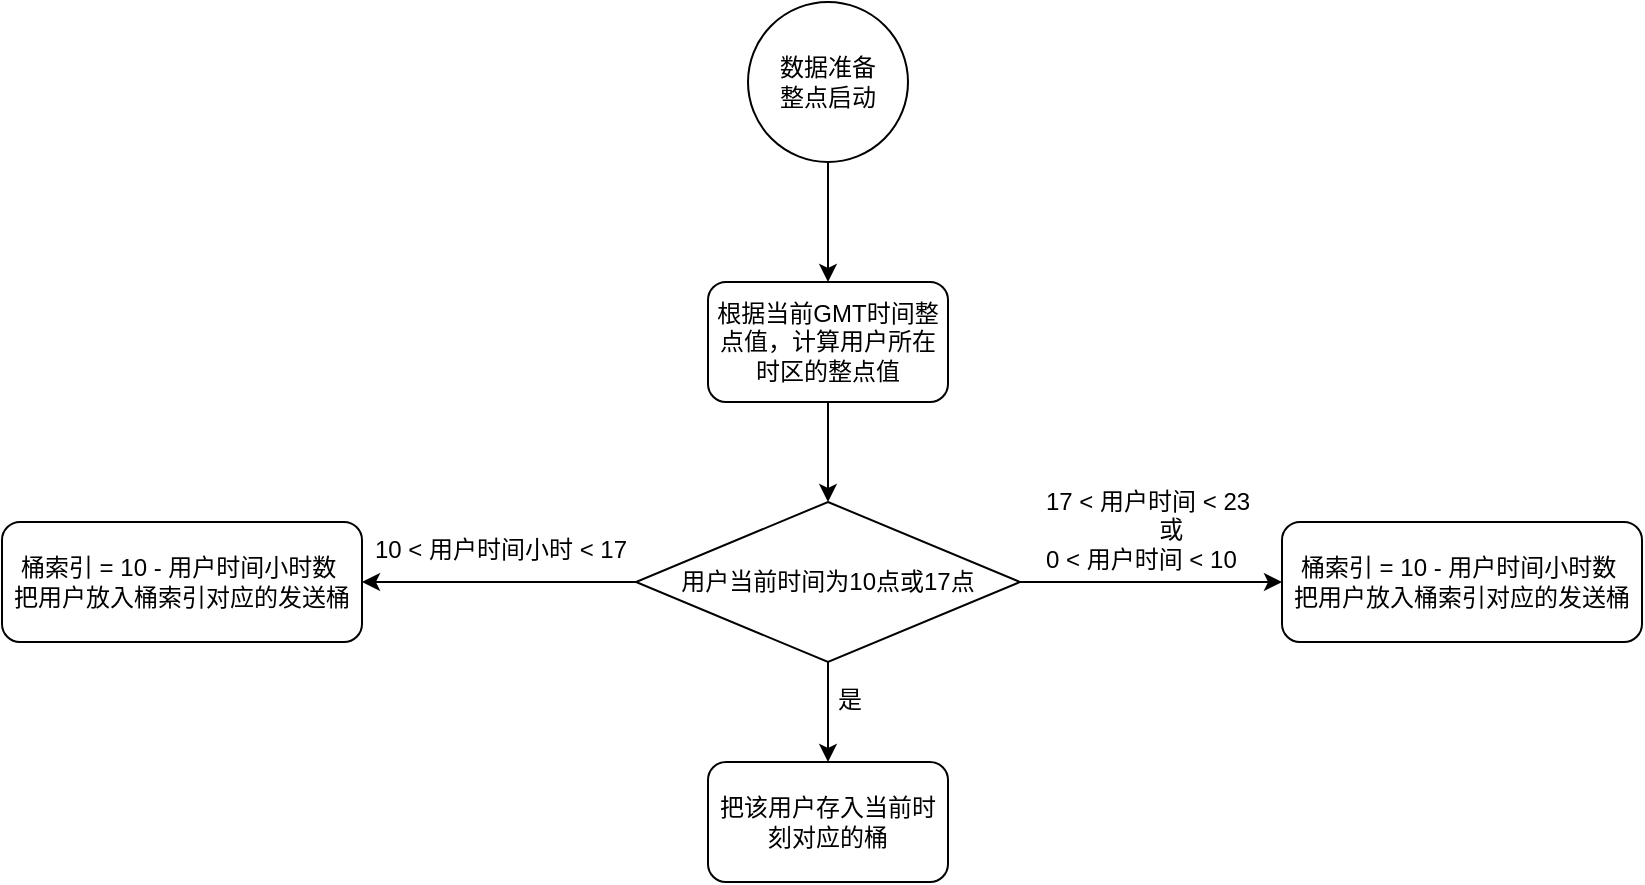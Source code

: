 <mxfile version="11.0.9" type="github"><diagram id="luYavWk2vFLlbANo2eSr" name="Page-1"><mxGraphModel dx="1550" dy="875" grid="1" gridSize="10" guides="1" tooltips="1" connect="1" arrows="1" fold="1" page="1" pageScale="1" pageWidth="827" pageHeight="1169" math="0" shadow="0"><root><mxCell id="0"/><mxCell id="1" parent="0"/><mxCell id="f2pZ-z5tXcND2a6sG-jf-1" value="根据当前GMT时间整点值，计算用户所在时区的整点值" style="rounded=1;whiteSpace=wrap;html=1;" vertex="1" parent="1"><mxGeometry x="353" y="270" width="120" height="60" as="geometry"/></mxCell><mxCell id="f2pZ-z5tXcND2a6sG-jf-4" value="" style="edgeStyle=orthogonalEdgeStyle;rounded=0;orthogonalLoop=1;jettySize=auto;html=1;exitX=0.5;exitY=1;exitDx=0;exitDy=0;" edge="1" parent="1" source="f2pZ-z5tXcND2a6sG-jf-1" target="f2pZ-z5tXcND2a6sG-jf-3"><mxGeometry relative="1" as="geometry"><mxPoint x="725.5" y="380" as="sourcePoint"/></mxGeometry></mxCell><mxCell id="f2pZ-z5tXcND2a6sG-jf-7" value="" style="edgeStyle=orthogonalEdgeStyle;rounded=0;orthogonalLoop=1;jettySize=auto;html=1;" edge="1" parent="1" source="f2pZ-z5tXcND2a6sG-jf-3" target="f2pZ-z5tXcND2a6sG-jf-6"><mxGeometry relative="1" as="geometry"/></mxCell><mxCell id="f2pZ-z5tXcND2a6sG-jf-12" value="" style="edgeStyle=orthogonalEdgeStyle;rounded=0;orthogonalLoop=1;jettySize=auto;html=1;" edge="1" parent="1" source="f2pZ-z5tXcND2a6sG-jf-3" target="f2pZ-z5tXcND2a6sG-jf-10"><mxGeometry relative="1" as="geometry"><mxPoint x="237" y="420" as="targetPoint"/></mxGeometry></mxCell><mxCell id="f2pZ-z5tXcND2a6sG-jf-13" value="10 &amp;lt; 用户时间小时 &amp;lt; 17" style="text;html=1;resizable=0;points=[];align=center;verticalAlign=middle;labelBackgroundColor=#ffffff;" vertex="1" connectable="0" parent="f2pZ-z5tXcND2a6sG-jf-12"><mxGeometry x="-0.197" y="3" relative="1" as="geometry"><mxPoint x="-13.5" y="-19" as="offset"/></mxGeometry></mxCell><mxCell id="f2pZ-z5tXcND2a6sG-jf-17" value="" style="edgeStyle=orthogonalEdgeStyle;rounded=0;orthogonalLoop=1;jettySize=auto;html=1;entryX=0;entryY=0.5;entryDx=0;entryDy=0;" edge="1" parent="1" source="f2pZ-z5tXcND2a6sG-jf-3" target="f2pZ-z5tXcND2a6sG-jf-18"><mxGeometry relative="1" as="geometry"><mxPoint x="589" y="420" as="targetPoint"/></mxGeometry></mxCell><mxCell id="f2pZ-z5tXcND2a6sG-jf-3" value="用户当前时间为10点或17点" style="rhombus;whiteSpace=wrap;html=1;" vertex="1" parent="1"><mxGeometry x="317" y="380" width="192" height="80" as="geometry"/></mxCell><mxCell id="f2pZ-z5tXcND2a6sG-jf-6" value="把该用户存入当前时刻对应的桶" style="rounded=1;whiteSpace=wrap;html=1;" vertex="1" parent="1"><mxGeometry x="353" y="510" width="120" height="60" as="geometry"/></mxCell><mxCell id="f2pZ-z5tXcND2a6sG-jf-9" value="" style="edgeStyle=orthogonalEdgeStyle;rounded=0;orthogonalLoop=1;jettySize=auto;html=1;" edge="1" parent="1" source="f2pZ-z5tXcND2a6sG-jf-8" target="f2pZ-z5tXcND2a6sG-jf-1"><mxGeometry relative="1" as="geometry"/></mxCell><mxCell id="f2pZ-z5tXcND2a6sG-jf-8" value="数据准备&lt;br&gt;整点启动" style="ellipse;whiteSpace=wrap;html=1;aspect=fixed;" vertex="1" parent="1"><mxGeometry x="373" y="130" width="80" height="80" as="geometry"/></mxCell><mxCell id="f2pZ-z5tXcND2a6sG-jf-10" value="&lt;span style=&quot;white-space: normal&quot;&gt;桶索引 = 10 - 用户时间小时数&amp;nbsp;&lt;/span&gt;&lt;br style=&quot;white-space: normal&quot;&gt;&lt;span style=&quot;white-space: normal&quot;&gt;把用户放入桶索引对应的发送桶&lt;/span&gt;" style="rounded=1;whiteSpace=wrap;html=1;" vertex="1" parent="1"><mxGeometry y="390" width="180" height="60" as="geometry"/></mxCell><mxCell id="f2pZ-z5tXcND2a6sG-jf-15" value="是" style="text;html=1;resizable=0;points=[];autosize=1;align=left;verticalAlign=top;spacingTop=-4;" vertex="1" parent="1"><mxGeometry x="416" y="469" width="30" height="20" as="geometry"/></mxCell><mxCell id="f2pZ-z5tXcND2a6sG-jf-18" value="&lt;span style=&quot;white-space: normal&quot;&gt;桶索引 = 10 - 用户时间小时数&amp;nbsp;&lt;/span&gt;&lt;br style=&quot;white-space: normal&quot;&gt;&lt;span style=&quot;white-space: normal&quot;&gt;把用户放入桶索引对应的发送桶&lt;/span&gt;" style="rounded=1;whiteSpace=wrap;html=1;" vertex="1" parent="1"><mxGeometry x="640" y="390" width="180" height="60" as="geometry"/></mxCell><mxCell id="f2pZ-z5tXcND2a6sG-jf-19" value="17 &amp;lt; 用户时间 &amp;lt; 23&lt;br&gt;&amp;nbsp; &amp;nbsp; &amp;nbsp; &amp;nbsp; &amp;nbsp; &amp;nbsp; &amp;nbsp; &amp;nbsp; &amp;nbsp;或&lt;br&gt;0 &amp;lt; 用户时间 &amp;lt; 10" style="text;html=1;resizable=0;points=[];autosize=1;align=left;verticalAlign=top;spacingTop=-4;" vertex="1" parent="1"><mxGeometry x="519.5" y="370" width="110" height="40" as="geometry"/></mxCell></root></mxGraphModel></diagram></mxfile>